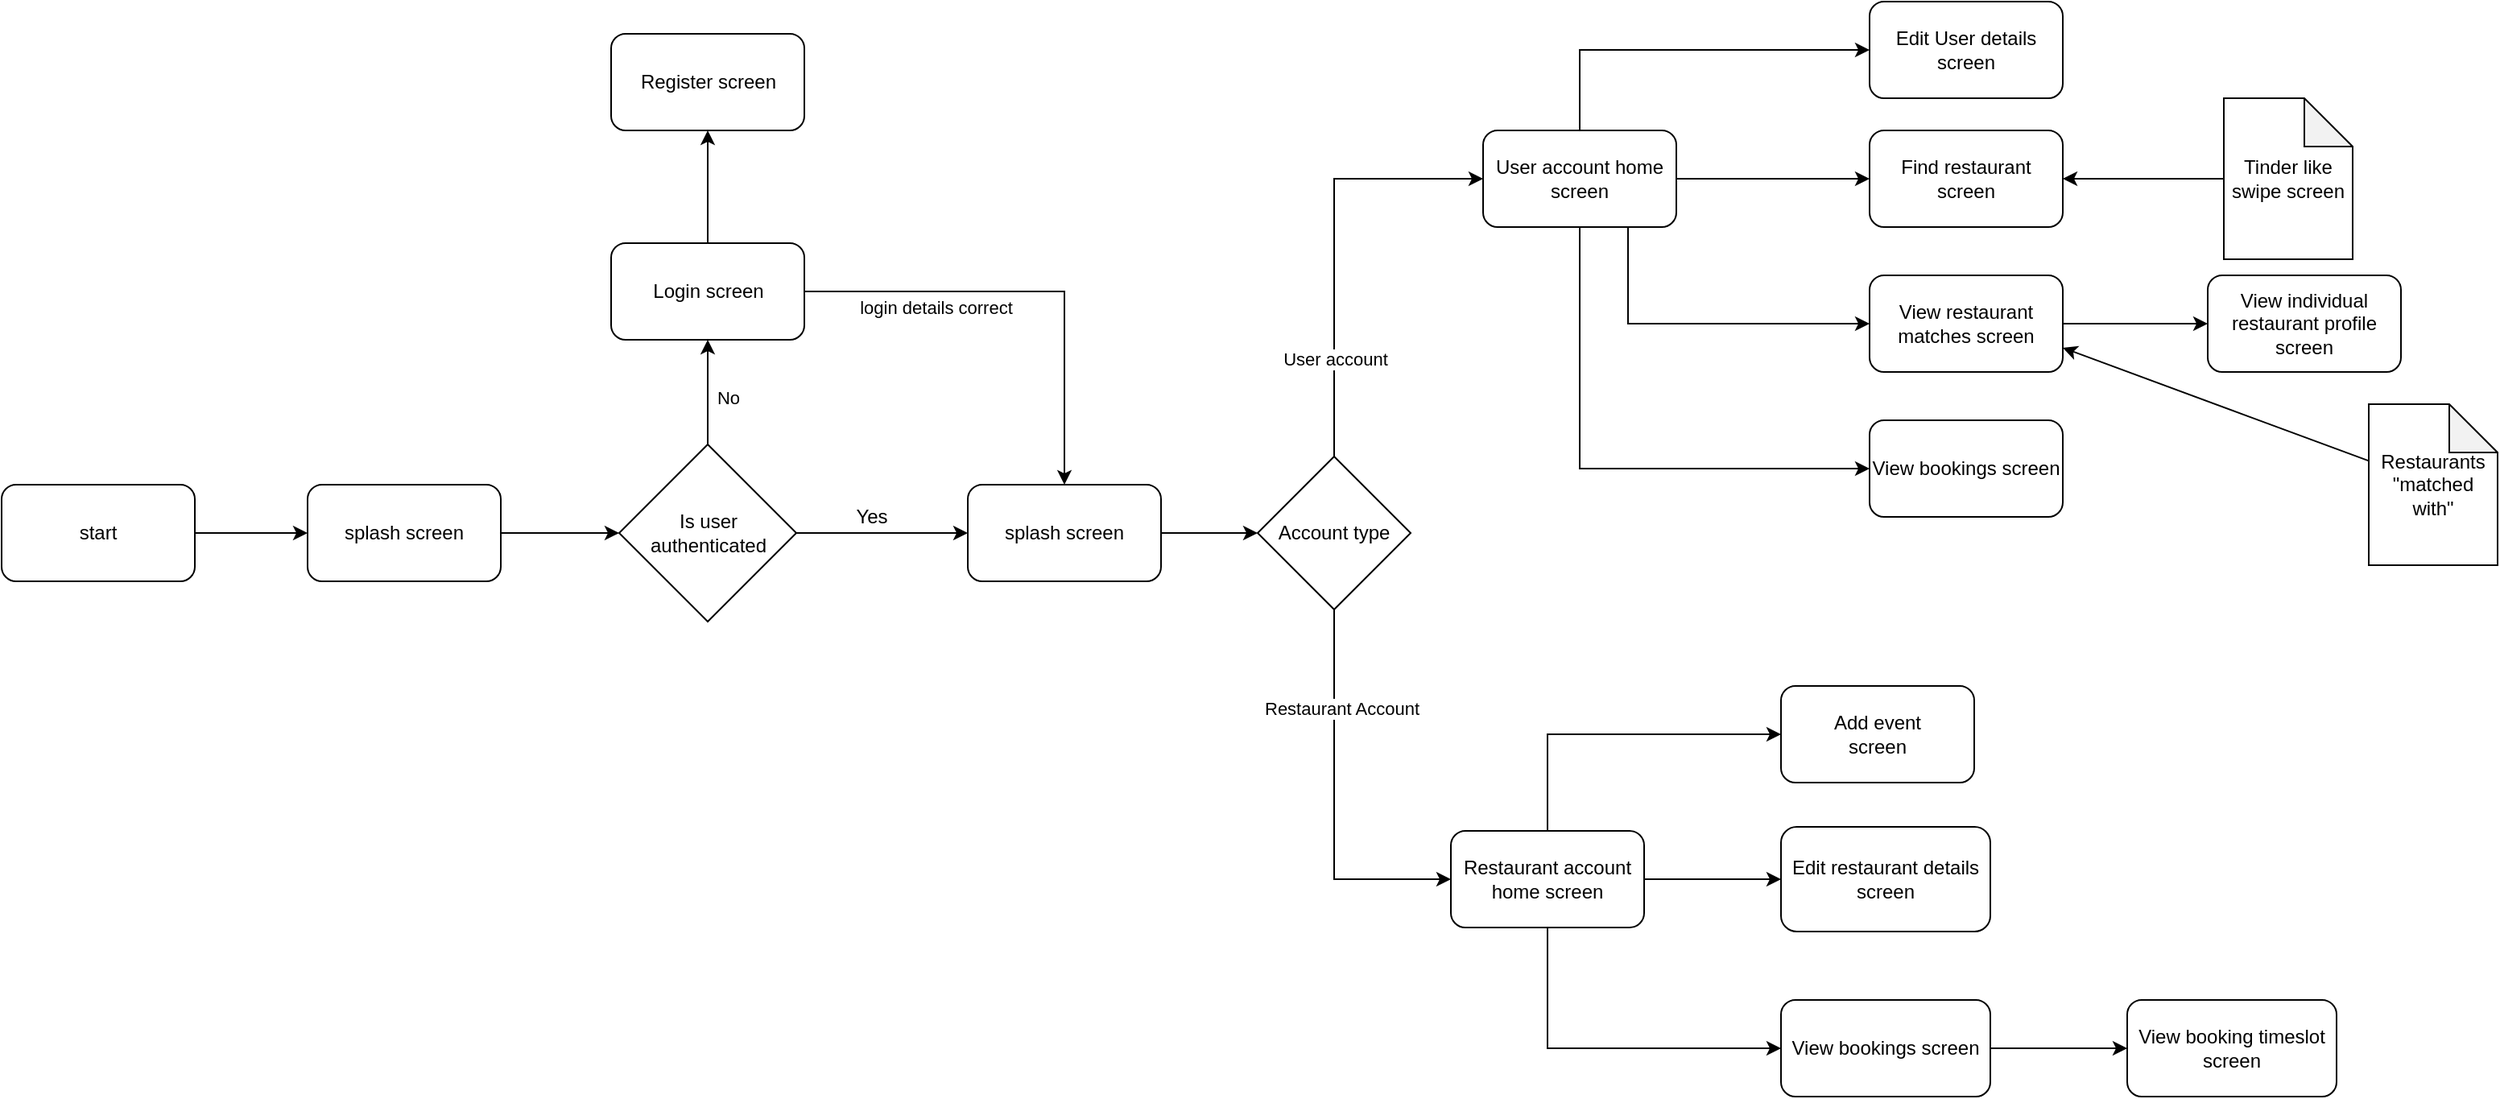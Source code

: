 <mxfile version="16.5.1" type="device"><diagram id="oubXl6nGQzKSagYQLi0U" name="Page-1"><mxGraphModel dx="2334" dy="1236" grid="1" gridSize="10" guides="1" tooltips="1" connect="1" arrows="1" fold="1" page="1" pageScale="1" pageWidth="827" pageHeight="1169" math="0" shadow="0"><root><mxCell id="0"/><mxCell id="1" parent="0"/><mxCell id="zoyHr7kzmplSB83bEfFx-3" style="edgeStyle=orthogonalEdgeStyle;rounded=0;orthogonalLoop=1;jettySize=auto;html=1;exitX=1;exitY=0.5;exitDx=0;exitDy=0;entryX=0;entryY=0.5;entryDx=0;entryDy=0;" parent="1" source="zoyHr7kzmplSB83bEfFx-1" target="zoyHr7kzmplSB83bEfFx-2" edge="1"><mxGeometry relative="1" as="geometry"/></mxCell><mxCell id="zoyHr7kzmplSB83bEfFx-1" value="start" style="rounded=1;whiteSpace=wrap;html=1;" parent="1" vertex="1"><mxGeometry x="30" y="370" width="120" height="60" as="geometry"/></mxCell><mxCell id="zoyHr7kzmplSB83bEfFx-5" style="edgeStyle=orthogonalEdgeStyle;rounded=0;orthogonalLoop=1;jettySize=auto;html=1;exitX=1;exitY=0.5;exitDx=0;exitDy=0;entryX=0;entryY=0.5;entryDx=0;entryDy=0;" parent="1" source="zoyHr7kzmplSB83bEfFx-2" target="zoyHr7kzmplSB83bEfFx-4" edge="1"><mxGeometry relative="1" as="geometry"/></mxCell><mxCell id="zoyHr7kzmplSB83bEfFx-2" value="splash screen" style="rounded=1;whiteSpace=wrap;html=1;" parent="1" vertex="1"><mxGeometry x="220" y="370" width="120" height="60" as="geometry"/></mxCell><mxCell id="zoyHr7kzmplSB83bEfFx-7" value="No" style="edgeStyle=orthogonalEdgeStyle;rounded=0;orthogonalLoop=1;jettySize=auto;html=1;exitX=0.5;exitY=0;exitDx=0;exitDy=0;entryX=0.5;entryY=1;entryDx=0;entryDy=0;" parent="1" source="zoyHr7kzmplSB83bEfFx-4" target="zoyHr7kzmplSB83bEfFx-6" edge="1"><mxGeometry x="-0.091" y="-12" relative="1" as="geometry"><mxPoint as="offset"/></mxGeometry></mxCell><mxCell id="zoyHr7kzmplSB83bEfFx-11" style="edgeStyle=orthogonalEdgeStyle;rounded=0;orthogonalLoop=1;jettySize=auto;html=1;entryX=0;entryY=0.5;entryDx=0;entryDy=0;" parent="1" source="zoyHr7kzmplSB83bEfFx-4" target="zoyHr7kzmplSB83bEfFx-10" edge="1"><mxGeometry relative="1" as="geometry"/></mxCell><mxCell id="zoyHr7kzmplSB83bEfFx-4" value="Is user authenticated" style="rhombus;whiteSpace=wrap;html=1;" parent="1" vertex="1"><mxGeometry x="413.5" y="345" width="110" height="110" as="geometry"/></mxCell><mxCell id="zoyHr7kzmplSB83bEfFx-9" style="edgeStyle=orthogonalEdgeStyle;rounded=0;orthogonalLoop=1;jettySize=auto;html=1;exitX=0.5;exitY=0;exitDx=0;exitDy=0;entryX=0.5;entryY=1;entryDx=0;entryDy=0;" parent="1" source="zoyHr7kzmplSB83bEfFx-6" target="zoyHr7kzmplSB83bEfFx-8" edge="1"><mxGeometry relative="1" as="geometry"/></mxCell><mxCell id="zoyHr7kzmplSB83bEfFx-13" style="edgeStyle=orthogonalEdgeStyle;rounded=0;orthogonalLoop=1;jettySize=auto;html=1;exitX=1;exitY=0.5;exitDx=0;exitDy=0;entryX=0.5;entryY=0;entryDx=0;entryDy=0;" parent="1" source="zoyHr7kzmplSB83bEfFx-6" target="zoyHr7kzmplSB83bEfFx-10" edge="1"><mxGeometry relative="1" as="geometry"/></mxCell><mxCell id="zoyHr7kzmplSB83bEfFx-14" value="login details correct" style="edgeLabel;html=1;align=center;verticalAlign=middle;resizable=0;points=[];" parent="zoyHr7kzmplSB83bEfFx-13" vertex="1" connectable="0"><mxGeometry x="-0.249" y="1" relative="1" as="geometry"><mxPoint x="-24" y="11" as="offset"/></mxGeometry></mxCell><mxCell id="zoyHr7kzmplSB83bEfFx-6" value="Login screen" style="rounded=1;whiteSpace=wrap;html=1;" parent="1" vertex="1"><mxGeometry x="408.5" y="220" width="120" height="60" as="geometry"/></mxCell><mxCell id="zoyHr7kzmplSB83bEfFx-8" value="Register screen" style="rounded=1;whiteSpace=wrap;html=1;" parent="1" vertex="1"><mxGeometry x="408.5" y="90" width="120" height="60" as="geometry"/></mxCell><mxCell id="zoyHr7kzmplSB83bEfFx-22" style="edgeStyle=orthogonalEdgeStyle;rounded=0;orthogonalLoop=1;jettySize=auto;html=1;entryX=0;entryY=0.5;entryDx=0;entryDy=0;" parent="1" source="zoyHr7kzmplSB83bEfFx-10" target="zoyHr7kzmplSB83bEfFx-21" edge="1"><mxGeometry relative="1" as="geometry"/></mxCell><mxCell id="zoyHr7kzmplSB83bEfFx-10" value="splash screen" style="rounded=1;whiteSpace=wrap;html=1;" parent="1" vertex="1"><mxGeometry x="630" y="370" width="120" height="60" as="geometry"/></mxCell><mxCell id="zoyHr7kzmplSB83bEfFx-12" value="Yes" style="text;html=1;align=center;verticalAlign=middle;resizable=0;points=[];autosize=1;strokeColor=none;fillColor=none;" parent="1" vertex="1"><mxGeometry x="550" y="380" width="40" height="20" as="geometry"/></mxCell><mxCell id="zoyHr7kzmplSB83bEfFx-40" style="edgeStyle=orthogonalEdgeStyle;rounded=0;orthogonalLoop=1;jettySize=auto;html=1;exitX=1;exitY=0.5;exitDx=0;exitDy=0;" parent="1" source="zoyHr7kzmplSB83bEfFx-15" target="zoyHr7kzmplSB83bEfFx-38" edge="1"><mxGeometry relative="1" as="geometry"/></mxCell><mxCell id="zoyHr7kzmplSB83bEfFx-15" value="View bookings screen" style="rounded=1;whiteSpace=wrap;html=1;" parent="1" vertex="1"><mxGeometry x="1135" y="690" width="130" height="60" as="geometry"/></mxCell><mxCell id="zoyHr7kzmplSB83bEfFx-28" style="edgeStyle=orthogonalEdgeStyle;rounded=0;orthogonalLoop=1;jettySize=auto;html=1;exitX=0.5;exitY=0;exitDx=0;exitDy=0;entryX=0;entryY=0.5;entryDx=0;entryDy=0;" parent="1" source="zoyHr7kzmplSB83bEfFx-17" target="zoyHr7kzmplSB83bEfFx-19" edge="1"><mxGeometry relative="1" as="geometry"/></mxCell><mxCell id="zoyHr7kzmplSB83bEfFx-29" style="edgeStyle=orthogonalEdgeStyle;rounded=0;orthogonalLoop=1;jettySize=auto;html=1;exitX=1;exitY=0.5;exitDx=0;exitDy=0;entryX=0;entryY=0.5;entryDx=0;entryDy=0;" parent="1" source="zoyHr7kzmplSB83bEfFx-17" target="zoyHr7kzmplSB83bEfFx-20" edge="1"><mxGeometry relative="1" as="geometry"/></mxCell><mxCell id="zoyHr7kzmplSB83bEfFx-36" style="edgeStyle=orthogonalEdgeStyle;rounded=0;orthogonalLoop=1;jettySize=auto;html=1;exitX=0.5;exitY=1;exitDx=0;exitDy=0;entryX=0;entryY=0.5;entryDx=0;entryDy=0;" parent="1" source="zoyHr7kzmplSB83bEfFx-17" target="zoyHr7kzmplSB83bEfFx-15" edge="1"><mxGeometry relative="1" as="geometry"/></mxCell><mxCell id="zoyHr7kzmplSB83bEfFx-17" value="Restaurant account home screen" style="rounded=1;whiteSpace=wrap;html=1;" parent="1" vertex="1"><mxGeometry x="930" y="585" width="120" height="60" as="geometry"/></mxCell><mxCell id="zoyHr7kzmplSB83bEfFx-37" style="edgeStyle=orthogonalEdgeStyle;rounded=0;orthogonalLoop=1;jettySize=auto;html=1;exitX=0.5;exitY=0;exitDx=0;exitDy=0;entryX=0;entryY=0.5;entryDx=0;entryDy=0;" parent="1" source="zoyHr7kzmplSB83bEfFx-18" target="zoyHr7kzmplSB83bEfFx-31" edge="1"><mxGeometry relative="1" as="geometry"/></mxCell><mxCell id="zoyHr7kzmplSB83bEfFx-41" style="edgeStyle=orthogonalEdgeStyle;rounded=0;orthogonalLoop=1;jettySize=auto;html=1;exitX=1;exitY=0.5;exitDx=0;exitDy=0;entryX=0;entryY=0.5;entryDx=0;entryDy=0;" parent="1" source="zoyHr7kzmplSB83bEfFx-18" target="zoyHr7kzmplSB83bEfFx-34" edge="1"><mxGeometry relative="1" as="geometry"/></mxCell><mxCell id="zoyHr7kzmplSB83bEfFx-42" style="edgeStyle=orthogonalEdgeStyle;rounded=0;orthogonalLoop=1;jettySize=auto;html=1;exitX=0.75;exitY=1;exitDx=0;exitDy=0;entryX=0;entryY=0.5;entryDx=0;entryDy=0;" parent="1" source="zoyHr7kzmplSB83bEfFx-18" target="zoyHr7kzmplSB83bEfFx-33" edge="1"><mxGeometry relative="1" as="geometry"/></mxCell><mxCell id="zoyHr7kzmplSB83bEfFx-43" style="edgeStyle=orthogonalEdgeStyle;rounded=0;orthogonalLoop=1;jettySize=auto;html=1;exitX=0.5;exitY=1;exitDx=0;exitDy=0;entryX=0;entryY=0.5;entryDx=0;entryDy=0;" parent="1" source="zoyHr7kzmplSB83bEfFx-18" target="zoyHr7kzmplSB83bEfFx-32" edge="1"><mxGeometry relative="1" as="geometry"/></mxCell><mxCell id="zoyHr7kzmplSB83bEfFx-18" value="User account home screen" style="rounded=1;whiteSpace=wrap;html=1;" parent="1" vertex="1"><mxGeometry x="950" y="150" width="120" height="60" as="geometry"/></mxCell><mxCell id="zoyHr7kzmplSB83bEfFx-19" value="Add event&lt;br&gt;screen" style="rounded=1;whiteSpace=wrap;html=1;" parent="1" vertex="1"><mxGeometry x="1135" y="495" width="120" height="60" as="geometry"/></mxCell><mxCell id="zoyHr7kzmplSB83bEfFx-20" value="Edit restaurant details&lt;br&gt;screen" style="rounded=1;whiteSpace=wrap;html=1;" parent="1" vertex="1"><mxGeometry x="1135" y="582.5" width="130" height="65" as="geometry"/></mxCell><mxCell id="zoyHr7kzmplSB83bEfFx-25" style="edgeStyle=orthogonalEdgeStyle;rounded=0;orthogonalLoop=1;jettySize=auto;html=1;exitX=0.5;exitY=0;exitDx=0;exitDy=0;entryX=0;entryY=0.5;entryDx=0;entryDy=0;" parent="1" source="zoyHr7kzmplSB83bEfFx-21" target="zoyHr7kzmplSB83bEfFx-18" edge="1"><mxGeometry relative="1" as="geometry"/></mxCell><mxCell id="zoyHr7kzmplSB83bEfFx-50" value="User account" style="edgeLabel;html=1;align=center;verticalAlign=middle;resizable=0;points=[];" parent="zoyHr7kzmplSB83bEfFx-25" vertex="1" connectable="0"><mxGeometry x="-0.54" y="4" relative="1" as="geometry"><mxPoint x="4" as="offset"/></mxGeometry></mxCell><mxCell id="zoyHr7kzmplSB83bEfFx-26" style="edgeStyle=orthogonalEdgeStyle;rounded=0;orthogonalLoop=1;jettySize=auto;html=1;exitX=0.5;exitY=1;exitDx=0;exitDy=0;entryX=0;entryY=0.5;entryDx=0;entryDy=0;" parent="1" source="zoyHr7kzmplSB83bEfFx-21" target="zoyHr7kzmplSB83bEfFx-17" edge="1"><mxGeometry relative="1" as="geometry"/></mxCell><mxCell id="zoyHr7kzmplSB83bEfFx-49" value="Restaurant Account" style="edgeLabel;html=1;align=center;verticalAlign=middle;resizable=0;points=[];" parent="zoyHr7kzmplSB83bEfFx-26" vertex="1" connectable="0"><mxGeometry x="-0.487" y="5" relative="1" as="geometry"><mxPoint x="-1" as="offset"/></mxGeometry></mxCell><mxCell id="zoyHr7kzmplSB83bEfFx-21" value="Account type" style="rhombus;whiteSpace=wrap;html=1;" parent="1" vertex="1"><mxGeometry x="810" y="352.5" width="95" height="95" as="geometry"/></mxCell><mxCell id="zoyHr7kzmplSB83bEfFx-31" value="Edit User details screen" style="rounded=1;whiteSpace=wrap;html=1;" parent="1" vertex="1"><mxGeometry x="1190" y="70" width="120" height="60" as="geometry"/></mxCell><mxCell id="zoyHr7kzmplSB83bEfFx-32" value="View bookings screen" style="rounded=1;whiteSpace=wrap;html=1;" parent="1" vertex="1"><mxGeometry x="1190" y="330" width="120" height="60" as="geometry"/></mxCell><mxCell id="zoyHr7kzmplSB83bEfFx-44" style="edgeStyle=orthogonalEdgeStyle;rounded=0;orthogonalLoop=1;jettySize=auto;html=1;exitX=1;exitY=0.5;exitDx=0;exitDy=0;entryX=0;entryY=0.5;entryDx=0;entryDy=0;" parent="1" source="zoyHr7kzmplSB83bEfFx-33" target="zoyHr7kzmplSB83bEfFx-35" edge="1"><mxGeometry relative="1" as="geometry"/></mxCell><mxCell id="zoyHr7kzmplSB83bEfFx-33" value="View restaurant matches screen" style="rounded=1;whiteSpace=wrap;html=1;" parent="1" vertex="1"><mxGeometry x="1190" y="240" width="120" height="60" as="geometry"/></mxCell><mxCell id="zoyHr7kzmplSB83bEfFx-34" value="Find restaurant screen" style="rounded=1;whiteSpace=wrap;html=1;" parent="1" vertex="1"><mxGeometry x="1190" y="150" width="120" height="60" as="geometry"/></mxCell><mxCell id="zoyHr7kzmplSB83bEfFx-35" value="View individual restaurant profile screen" style="rounded=1;whiteSpace=wrap;html=1;" parent="1" vertex="1"><mxGeometry x="1400" y="240" width="120" height="60" as="geometry"/></mxCell><mxCell id="zoyHr7kzmplSB83bEfFx-38" value="View booking timeslot screen" style="rounded=1;whiteSpace=wrap;html=1;" parent="1" vertex="1"><mxGeometry x="1350" y="690" width="130" height="60" as="geometry"/></mxCell><mxCell id="zoyHr7kzmplSB83bEfFx-46" style="edgeStyle=orthogonalEdgeStyle;rounded=0;orthogonalLoop=1;jettySize=auto;html=1;entryX=1;entryY=0.5;entryDx=0;entryDy=0;" parent="1" source="zoyHr7kzmplSB83bEfFx-45" target="zoyHr7kzmplSB83bEfFx-34" edge="1"><mxGeometry relative="1" as="geometry"/></mxCell><mxCell id="zoyHr7kzmplSB83bEfFx-45" value="Tinder like swipe screen" style="shape=note;whiteSpace=wrap;html=1;backgroundOutline=1;darkOpacity=0.05;" parent="1" vertex="1"><mxGeometry x="1410" y="130" width="80" height="100" as="geometry"/></mxCell><mxCell id="zoyHr7kzmplSB83bEfFx-48" style="rounded=0;orthogonalLoop=1;jettySize=auto;html=1;entryX=1;entryY=0.75;entryDx=0;entryDy=0;" parent="1" source="zoyHr7kzmplSB83bEfFx-47" target="zoyHr7kzmplSB83bEfFx-33" edge="1"><mxGeometry relative="1" as="geometry"><mxPoint x="1380" y="300" as="targetPoint"/></mxGeometry></mxCell><mxCell id="zoyHr7kzmplSB83bEfFx-47" value="Restaurants &quot;matched with&quot;" style="shape=note;whiteSpace=wrap;html=1;backgroundOutline=1;darkOpacity=0.05;" parent="1" vertex="1"><mxGeometry x="1500" y="320" width="80" height="100" as="geometry"/></mxCell></root></mxGraphModel></diagram></mxfile>